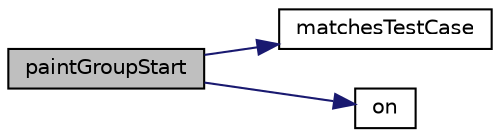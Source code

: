 digraph "paintGroupStart"
{
  edge [fontname="Helvetica",fontsize="10",labelfontname="Helvetica",labelfontsize="10"];
  node [fontname="Helvetica",fontsize="10",shape=record];
  rankdir="LR";
  Node1 [label="paintGroupStart",height=0.2,width=0.4,color="black", fillcolor="grey75", style="filled" fontcolor="black"];
  Node1 -> Node2 [color="midnightblue",fontsize="10",style="solid",fontname="Helvetica"];
  Node2 [label="matchesTestCase",height=0.2,width=0.4,color="black", fillcolor="white", style="filled",URL="$class_selective_reporter.html#ab39a57be56ea1dbed9810e489e118537"];
  Node1 -> Node3 [color="midnightblue",fontsize="10",style="solid",fontname="Helvetica"];
  Node3 [label="on",height=0.2,width=0.4,color="black", fillcolor="white", style="filled",URL="$class_selective_reporter.html#a1cbf019e98ce123a5d400bcc2baad28b"];
}
